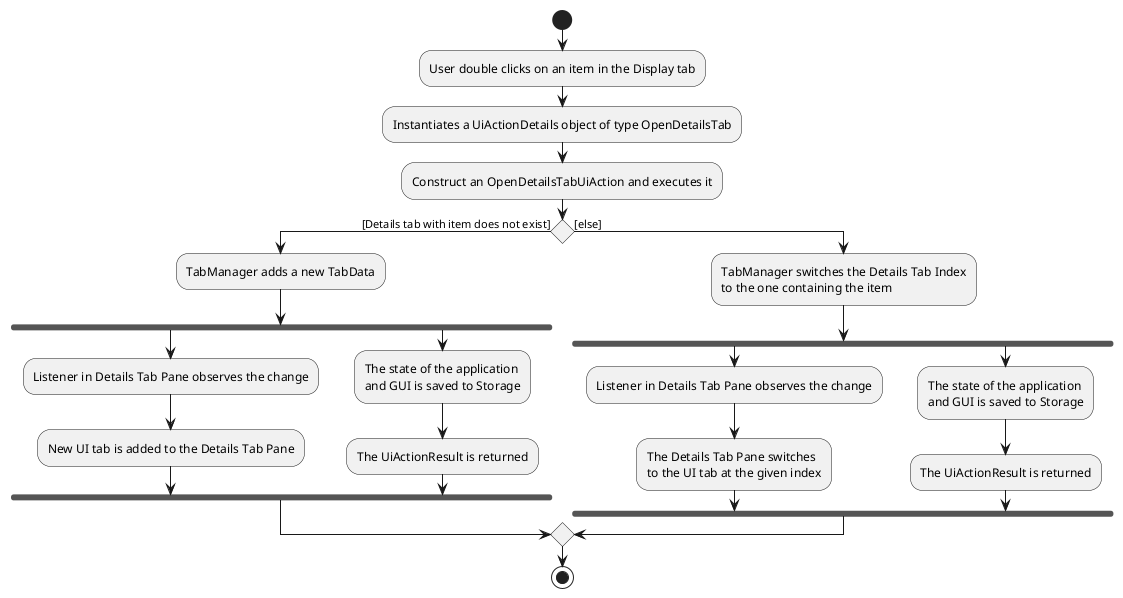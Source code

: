 @startuml

start

:User double clicks on an item in the Display tab;

:Instantiates a UiActionDetails object of type OpenDetailsTab;

:Construct an OpenDetailsTabUiAction and executes it;

if () then ([Details tab with item does not exist])
	:TabManager adds a new TabData;
    fork
        :Listener in Details Tab Pane observes the change;
        :New UI tab is added to the Details Tab Pane;
    fork again
        :The state of the application
        and GUI is saved to Storage;
        :The UiActionResult is returned;
    end fork

else ([else])

	:TabManager switches the Details Tab Index
	to the one containing the item;
	fork
    	:Listener in Details Tab Pane observes the change;
    	:The Details Tab Pane switches
    	to the UI tab at the given index;
    fork again
        :The state of the application
        and GUI is saved to Storage;
        :The UiActionResult is returned;
	end fork
endif

stop

@enduml
